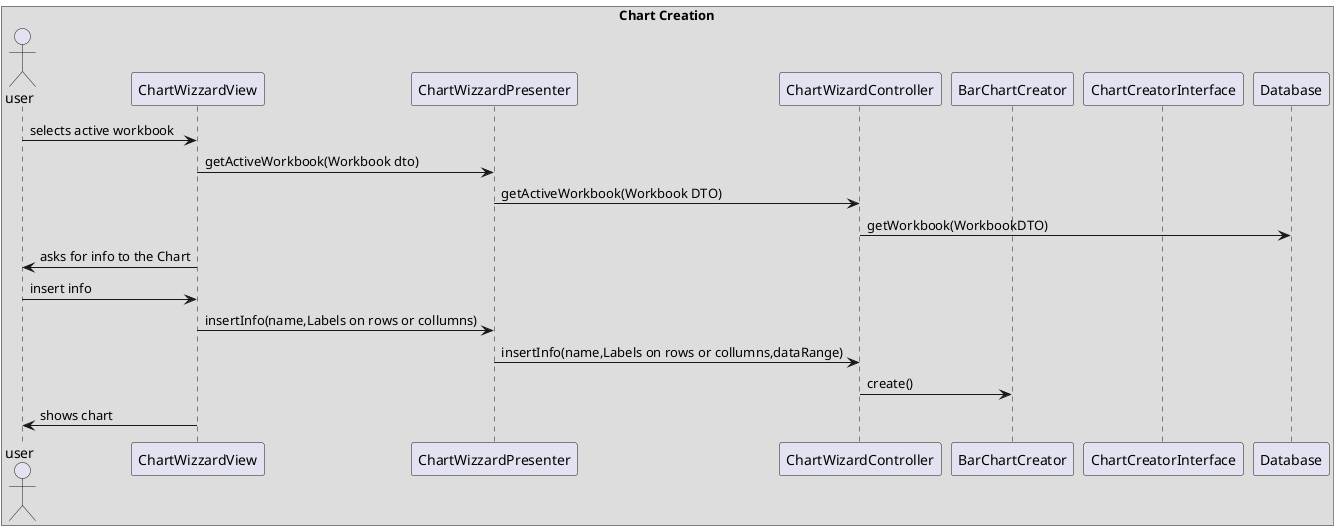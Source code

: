 '1150710@isep.ipp.pt
@startuml create_chart_core_9.png
    skinparam handwritten false
    skinparam monochrome false
    skinparam packageStyle rect
    skinparam defaultFontName FG Virgil
    skinparam shadowing false

  box "Chart Creation"
    actor user
    participant "ChartWizzardView"
    participant "ChartWizzardPresenter"
    participant "ChartWizardController"
    participant "BarChartCreator"
    participant "ChartCreatorInterface"
    participant Database

  end box


    user -> ChartWizzardView : selects active workbook

    ChartWizzardView->ChartWizzardPresenter : getActiveWorkbook(Workbook dto)

    ChartWizzardPresenter-> ChartWizardController : getActiveWorkbook(Workbook DTO)

    ChartWizardController-> Database : getWorkbook(WorkbookDTO)

    ChartWizzardView -> user : asks for info to the Chart

    user -> ChartWizzardView :insert info

    ChartWizzardView->ChartWizzardPresenter: insertInfo(name,Labels on rows or collumns)

    ChartWizzardPresenter->ChartWizardController: insertInfo(name,Labels on rows or collumns,dataRange)

    ChartWizardController->BarChartCreator: create()

    ChartWizzardView->user: shows chart






@enduml
